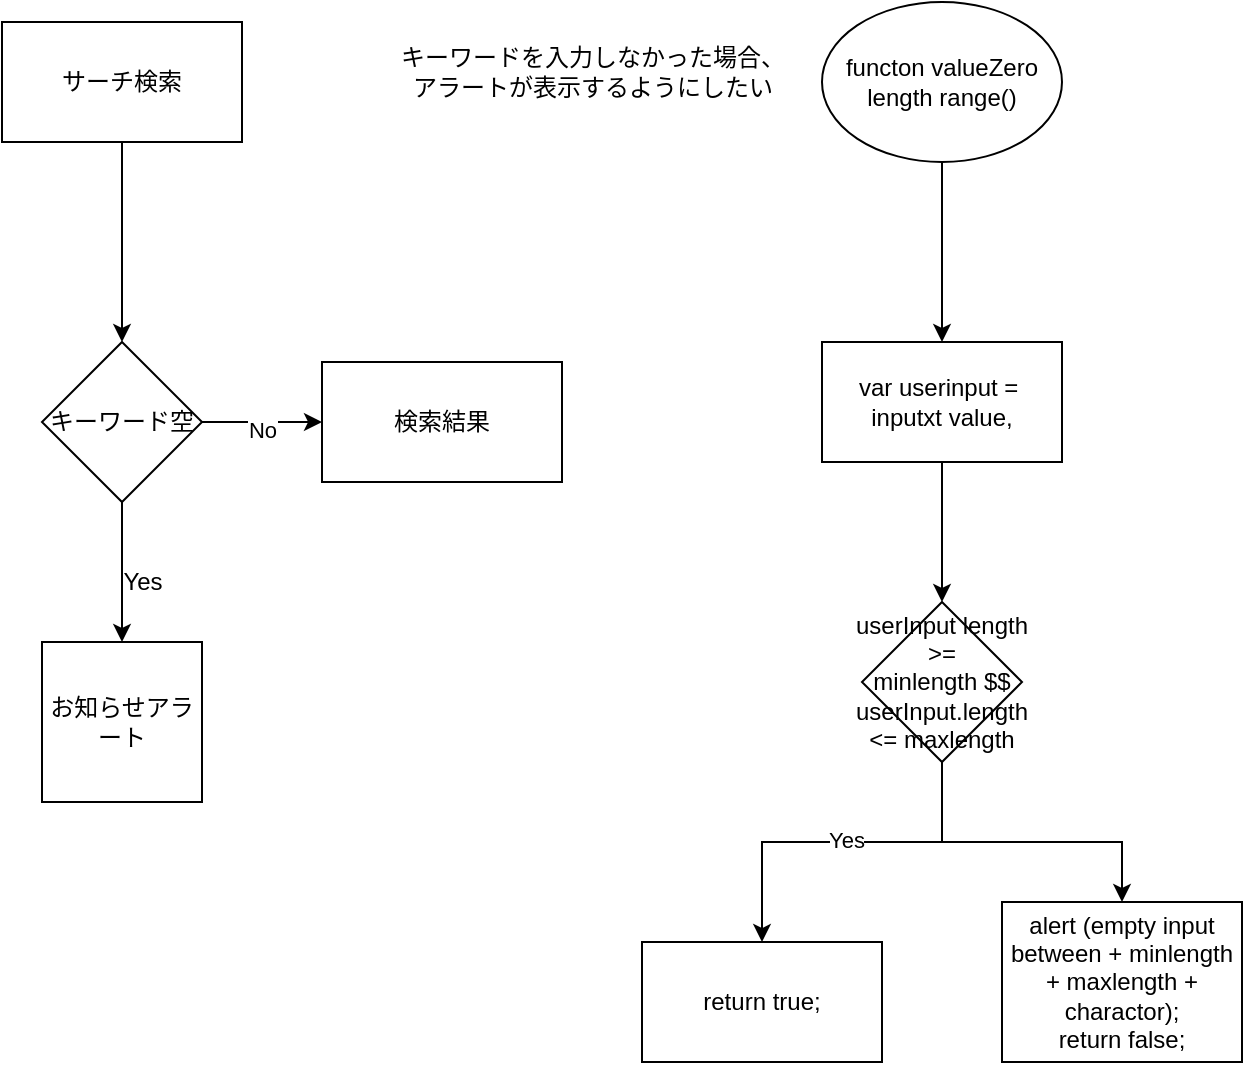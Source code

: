 <mxfile version="14.4.3" type="embed" pages="2">
    <diagram id="TdV9b5hMTewhPY_pYN-T" name="ページ1">
        <mxGraphModel dx="420" dy="360" grid="1" gridSize="10" guides="1" tooltips="1" connect="1" arrows="1" fold="1" page="1" pageScale="1" pageWidth="827" pageHeight="1169" math="0" shadow="0">
            <root>
                <mxCell id="0"/>
                <mxCell id="1" parent="0"/>
                <mxCell id="16" value="" style="edgeStyle=orthogonalEdgeStyle;rounded=0;orthogonalLoop=1;jettySize=auto;html=1;" parent="1" source="2" target="11" edge="1">
                    <mxGeometry relative="1" as="geometry"/>
                </mxCell>
                <mxCell id="2" value="サーチ検索" style="rounded=0;whiteSpace=wrap;html=1;" parent="1" vertex="1">
                    <mxGeometry x="190" y="80" width="120" height="60" as="geometry"/>
                </mxCell>
                <mxCell id="10" value="お知らせアラート" style="whiteSpace=wrap;html=1;aspect=fixed;" parent="1" vertex="1">
                    <mxGeometry x="210" y="390" width="80" height="80" as="geometry"/>
                </mxCell>
                <mxCell id="12" value="" style="edgeStyle=orthogonalEdgeStyle;rounded=0;orthogonalLoop=1;jettySize=auto;html=1;" parent="1" source="11" target="10" edge="1">
                    <mxGeometry relative="1" as="geometry"/>
                </mxCell>
                <mxCell id="18" value="" style="edgeStyle=orthogonalEdgeStyle;rounded=0;orthogonalLoop=1;jettySize=auto;html=1;" parent="1" source="11" target="17" edge="1">
                    <mxGeometry relative="1" as="geometry"/>
                </mxCell>
                <mxCell id="19" value="No" style="edgeLabel;html=1;align=center;verticalAlign=middle;resizable=0;points=[];" parent="18" vertex="1" connectable="0">
                    <mxGeometry x="-0.022" y="-4" relative="1" as="geometry">
                        <mxPoint as="offset"/>
                    </mxGeometry>
                </mxCell>
                <mxCell id="11" value="キーワード空" style="rhombus;whiteSpace=wrap;html=1;" parent="1" vertex="1">
                    <mxGeometry x="210" y="240" width="80" height="80" as="geometry"/>
                </mxCell>
                <mxCell id="13" value="Yes" style="text;html=1;align=center;verticalAlign=middle;resizable=0;points=[];autosize=1;" parent="1" vertex="1">
                    <mxGeometry x="240" y="350" width="40" height="20" as="geometry"/>
                </mxCell>
                <mxCell id="14" value="キーワードを入力しなかった場合、&lt;br&gt;アラートが表示するようにしたい" style="text;html=1;align=center;verticalAlign=middle;resizable=0;points=[];autosize=1;" parent="1" vertex="1">
                    <mxGeometry x="380" y="90" width="210" height="30" as="geometry"/>
                </mxCell>
                <mxCell id="17" value="検索結果" style="whiteSpace=wrap;html=1;" parent="1" vertex="1">
                    <mxGeometry x="350" y="250" width="120" height="60" as="geometry"/>
                </mxCell>
                <mxCell id="23" value="" style="edgeStyle=orthogonalEdgeStyle;rounded=0;orthogonalLoop=1;jettySize=auto;html=1;" edge="1" parent="1" source="21" target="22">
                    <mxGeometry relative="1" as="geometry"/>
                </mxCell>
                <mxCell id="21" value="functon valueZero&lt;br&gt;length range()" style="ellipse;whiteSpace=wrap;html=1;" vertex="1" parent="1">
                    <mxGeometry x="600" y="70" width="120" height="80" as="geometry"/>
                </mxCell>
                <mxCell id="25" value="" style="edgeStyle=orthogonalEdgeStyle;rounded=0;orthogonalLoop=1;jettySize=auto;html=1;" edge="1" parent="1" source="22" target="24">
                    <mxGeometry relative="1" as="geometry"/>
                </mxCell>
                <mxCell id="22" value="var userinput =&amp;nbsp;&lt;br&gt;inputxt value," style="whiteSpace=wrap;html=1;" vertex="1" parent="1">
                    <mxGeometry x="600" y="240" width="120" height="60" as="geometry"/>
                </mxCell>
                <mxCell id="27" value="" style="edgeStyle=orthogonalEdgeStyle;rounded=0;orthogonalLoop=1;jettySize=auto;html=1;" edge="1" parent="1" source="24" target="26">
                    <mxGeometry relative="1" as="geometry">
                        <Array as="points">
                            <mxPoint x="660" y="490"/>
                            <mxPoint x="570" y="490"/>
                        </Array>
                    </mxGeometry>
                </mxCell>
                <mxCell id="28" value="Yes" style="edgeLabel;html=1;align=center;verticalAlign=middle;resizable=0;points=[];" vertex="1" connectable="0" parent="27">
                    <mxGeometry x="-0.015" y="-1" relative="1" as="geometry">
                        <mxPoint as="offset"/>
                    </mxGeometry>
                </mxCell>
                <mxCell id="34" style="edgeStyle=orthogonalEdgeStyle;rounded=0;orthogonalLoop=1;jettySize=auto;html=1;entryX=0.5;entryY=0;entryDx=0;entryDy=0;" edge="1" parent="1" source="24" target="29">
                    <mxGeometry relative="1" as="geometry">
                        <Array as="points">
                            <mxPoint x="660" y="490"/>
                            <mxPoint x="750" y="490"/>
                        </Array>
                    </mxGeometry>
                </mxCell>
                <mxCell id="24" value="userInput length &amp;gt;=&lt;br&gt;minlength $$&lt;br&gt;userInput.length&lt;br&gt;&amp;lt;= maxlength" style="rhombus;whiteSpace=wrap;html=1;" vertex="1" parent="1">
                    <mxGeometry x="620" y="370" width="80" height="80" as="geometry"/>
                </mxCell>
                <mxCell id="26" value="return true;" style="whiteSpace=wrap;html=1;" vertex="1" parent="1">
                    <mxGeometry x="510" y="540" width="120" height="60" as="geometry"/>
                </mxCell>
                <mxCell id="29" value="alert (empty input between + minlength + maxlength + charactor);&lt;br&gt;return false;" style="whiteSpace=wrap;html=1;" vertex="1" parent="1">
                    <mxGeometry x="690" y="520" width="120" height="80" as="geometry"/>
                </mxCell>
            </root>
        </mxGraphModel>
    </diagram>
    <diagram id="ZiUThkl0kkEpnrxCgcK2" name="Page-2">
        &#xa;        &#xa;&#xa;
        <mxGraphModel dx="728" dy="367" grid="1" gridSize="10" guides="1" tooltips="1" connect="1" arrows="1" fold="1" page="1" pageScale="1" pageWidth="827" pageHeight="1169" math="0" shadow="0">
            &#xa;            &#xa;&#xa;
            <root>
                &#xa;                &#xa;&#xa;
                <mxCell id="mGWoNcolWpmnZffIV0xJ-0"/>
                &#xa;                &#xa;&#xa;
                <mxCell id="mGWoNcolWpmnZffIV0xJ-1" parent="mGWoNcolWpmnZffIV0xJ-0"/>
                &#xa;                &#xa;&#xa;
            </root>
            &#xa;            &#xa;&#xa;
        </mxGraphModel>
        &#xa;        &#xa;&#xa;
    </diagram>
</mxfile>